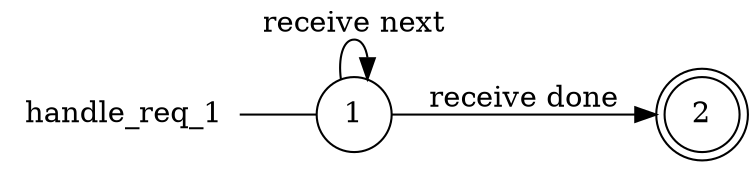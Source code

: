 digraph handle_req_1 {
	rankdir="LR";
	n_0 [label="handle_req_1", shape="plaintext"];
	n_1 [id="1", shape=circle, label="1"];
	n_0 -> n_1 [arrowhead=none];
	n_2 [id="2", shape=doublecircle, label="2"];

	n_1 -> n_2 [id="[$e|1]", label="receive done"];
	n_1 -> n_1 [id="[$e|5]", label="receive next"];
}
